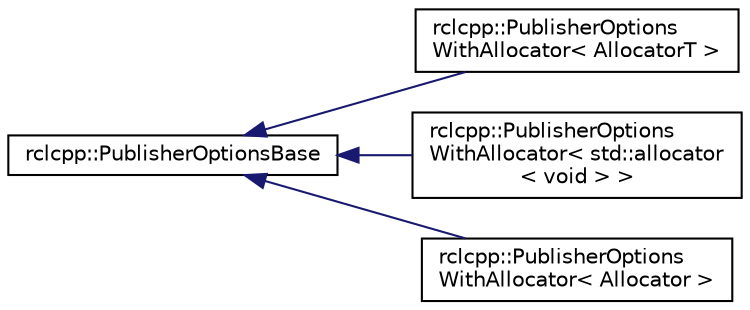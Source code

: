 digraph "Graphical Class Hierarchy"
{
  edge [fontname="Helvetica",fontsize="10",labelfontname="Helvetica",labelfontsize="10"];
  node [fontname="Helvetica",fontsize="10",shape=record];
  rankdir="LR";
  Node0 [label="rclcpp::PublisherOptionsBase",height=0.2,width=0.4,color="black", fillcolor="white", style="filled",URL="$structrclcpp_1_1PublisherOptionsBase.html",tooltip="Non-templated part of PublisherOptionsWithAllocator<Allocator>. "];
  Node0 -> Node1 [dir="back",color="midnightblue",fontsize="10",style="solid",fontname="Helvetica"];
  Node1 [label="rclcpp::PublisherOptions\lWithAllocator\< AllocatorT \>",height=0.2,width=0.4,color="black", fillcolor="white", style="filled",URL="$structrclcpp_1_1PublisherOptionsWithAllocator.html"];
  Node0 -> Node2 [dir="back",color="midnightblue",fontsize="10",style="solid",fontname="Helvetica"];
  Node2 [label="rclcpp::PublisherOptions\lWithAllocator\< std::allocator\l\< void \> \>",height=0.2,width=0.4,color="black", fillcolor="white", style="filled",URL="$structrclcpp_1_1PublisherOptionsWithAllocator.html"];
  Node0 -> Node3 [dir="back",color="midnightblue",fontsize="10",style="solid",fontname="Helvetica"];
  Node3 [label="rclcpp::PublisherOptions\lWithAllocator\< Allocator \>",height=0.2,width=0.4,color="black", fillcolor="white", style="filled",URL="$structrclcpp_1_1PublisherOptionsWithAllocator.html",tooltip="Structure containing optional configuration for Publishers. "];
}
